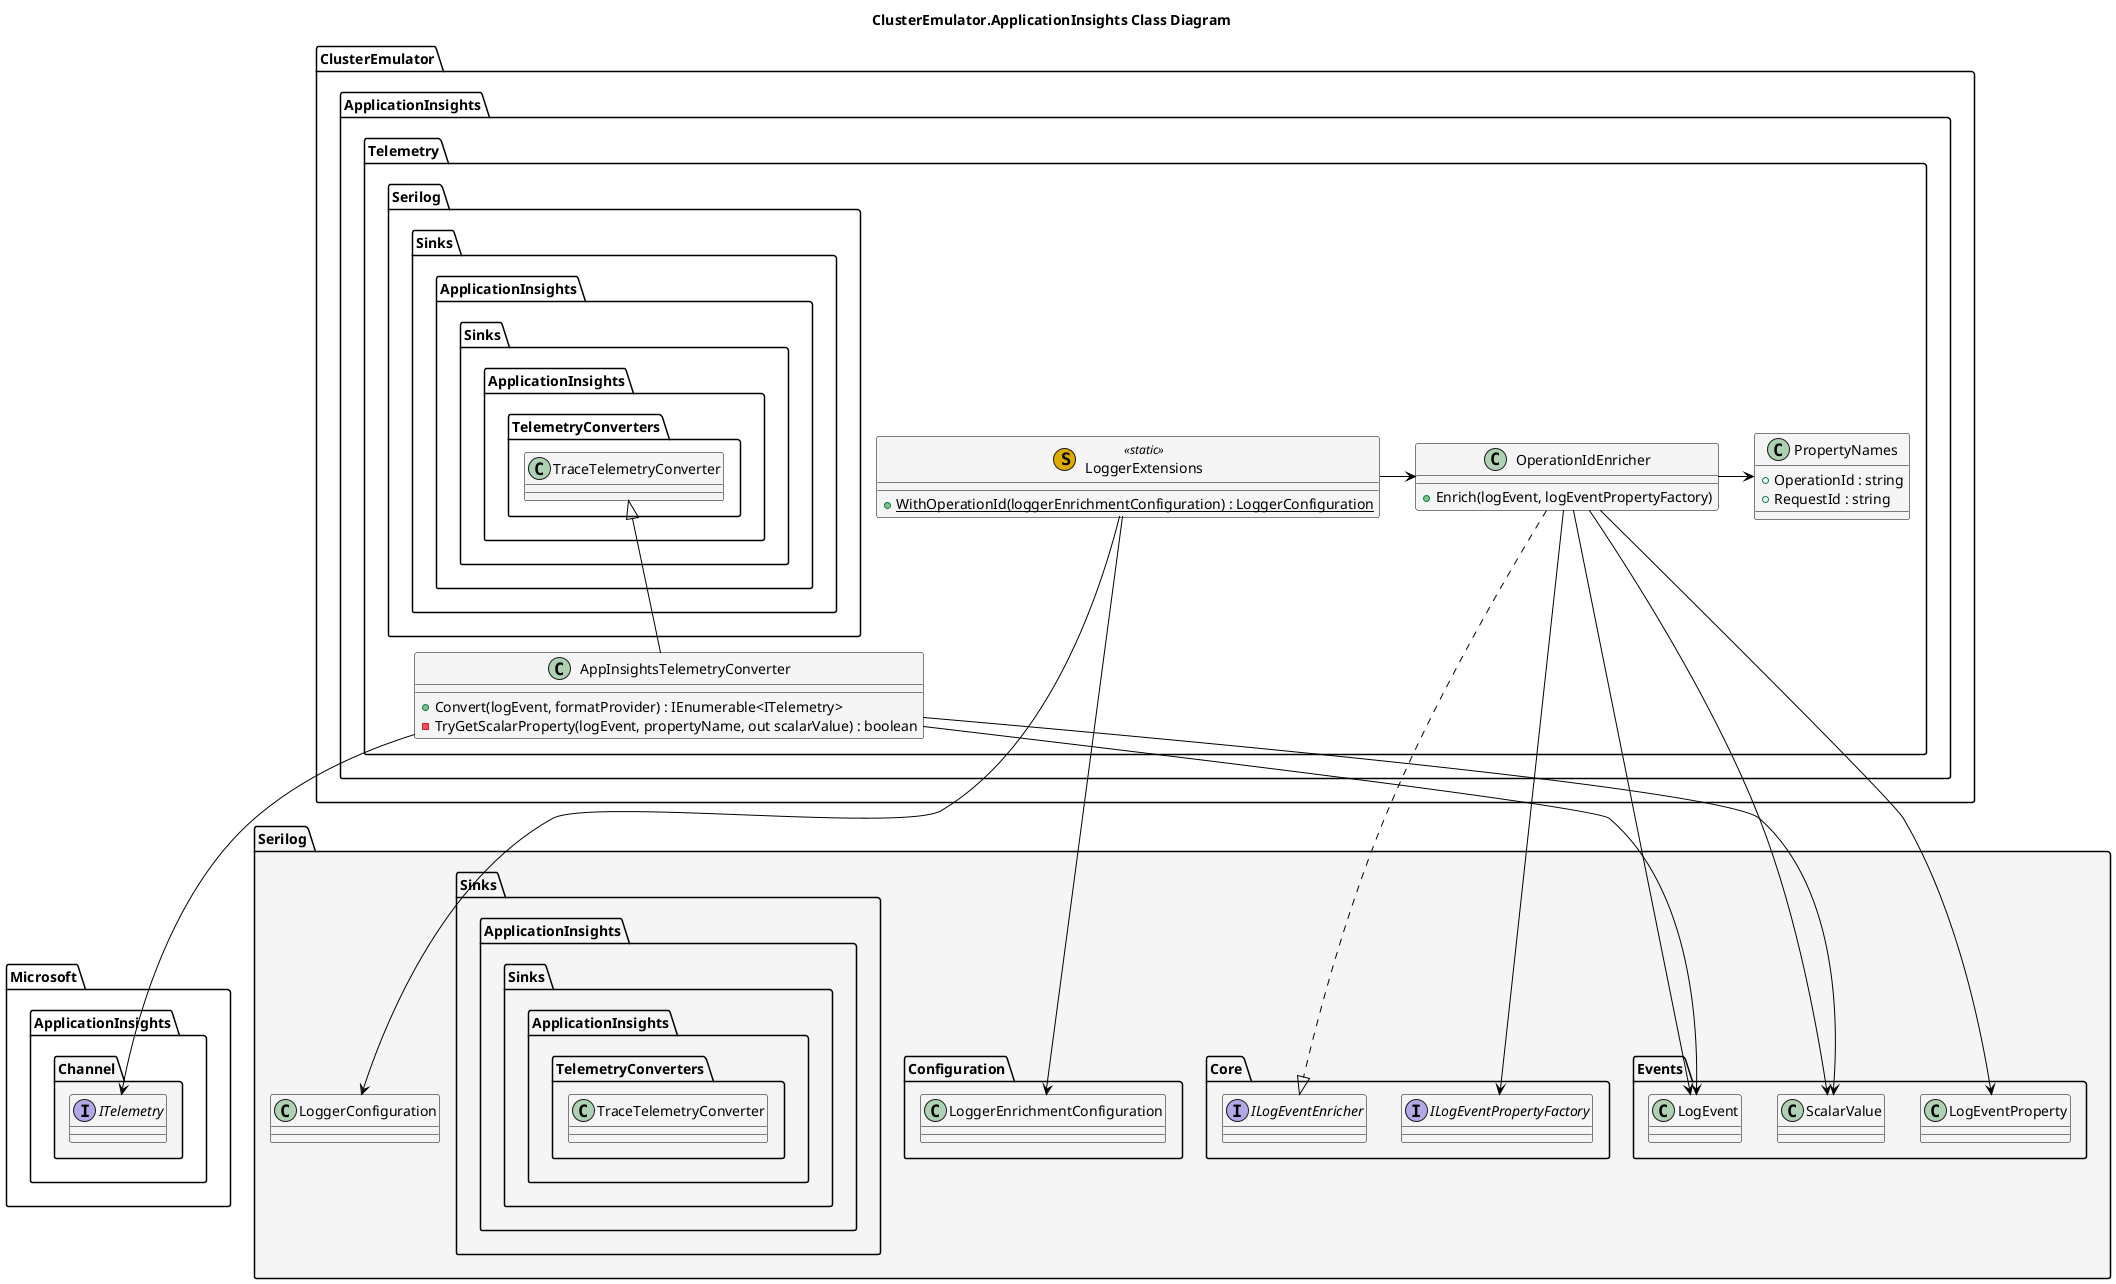 @startuml

title ClusterEmulator.ApplicationInsights Class Diagram

skinparam class {
    FontName Arial
    BorderColor black
    BackgroundColor whitesmoke
    ArrowColor black
}

namespace ClusterEmulator.ApplicationInsights.Telemetry {
    class AppInsightsTelemetryConverter extends Serilog.Sinks.ApplicationInsights.Sinks.ApplicationInsights.TelemetryConverters.TraceTelemetryConverter {
        + Convert(logEvent, formatProvider) : IEnumerable<ITelemetry>
        - TryGetScalarProperty(logEvent, propertyName, out scalarValue) : boolean
    }

    class LoggerExtensions << (S,#DDAA00) static >> {
        {static} + WithOperationId(loggerEnrichmentConfiguration) : LoggerConfiguration
    }

    class OperationIdEnricher {
        + Enrich(logEvent, logEventPropertyFactory)
    }

    class PropertyNames {
        + OperationId : string
        + RequestId : string
    }

    LoggerExtensions -right-> OperationIdEnricher
    OperationIdEnricher -right-> PropertyNames
}

namespace Microsoft.ApplicationInsights.Channel #whitesmoke {
    interface ITelemetry
}

namespace Serilog #whitesmoke {
    class LoggerConfiguration

    namespace Core #whitesmoke {
        interface ILogEventEnricher
        interface ILogEventPropertyFactory
    }

    namespace Configuration #whitesmoke {
        class LoggerEnrichmentConfiguration
    }

    namespace Events #whitesmoke {
        class LogEvent
        class ScalarValue
        class LogEventProperty
    }
}

namespace Serilog.Sinks.ApplicationInsights.Sinks.ApplicationInsights.TelemetryConverters #whitesmoke {
    class TraceTelemetryConverter
}

ClusterEmulator.ApplicationInsights.Telemetry.AppInsightsTelemetryConverter --> Microsoft.ApplicationInsights.Channel.ITelemetry
ClusterEmulator.ApplicationInsights.Telemetry.AppInsightsTelemetryConverter --> Serilog.Events.LogEvent
ClusterEmulator.ApplicationInsights.Telemetry.AppInsightsTelemetryConverter --> Serilog.Events.ScalarValue

ClusterEmulator.ApplicationInsights.Telemetry.LoggerExtensions --> Serilog.LoggerConfiguration
ClusterEmulator.ApplicationInsights.Telemetry.LoggerExtensions --> Serilog.Configuration.LoggerEnrichmentConfiguration

ClusterEmulator.ApplicationInsights.Telemetry.OperationIdEnricher --> Serilog.Core.ILogEventPropertyFactory
ClusterEmulator.ApplicationInsights.Telemetry.OperationIdEnricher ..|> Serilog.Core.ILogEventEnricher
ClusterEmulator.ApplicationInsights.Telemetry.OperationIdEnricher --> Serilog.Events.LogEvent
ClusterEmulator.ApplicationInsights.Telemetry.OperationIdEnricher --> Serilog.Events.LogEventProperty
ClusterEmulator.ApplicationInsights.Telemetry.OperationIdEnricher --> Serilog.Events.ScalarValue

@enduml